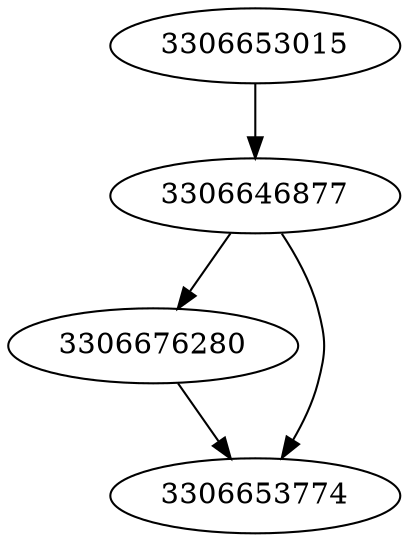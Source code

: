 strict digraph  {
3306676280;
3306646877;
3306653774;
3306653015;
3306676280 -> 3306653774;
3306646877 -> 3306653774;
3306646877 -> 3306676280;
3306653015 -> 3306646877;
}

